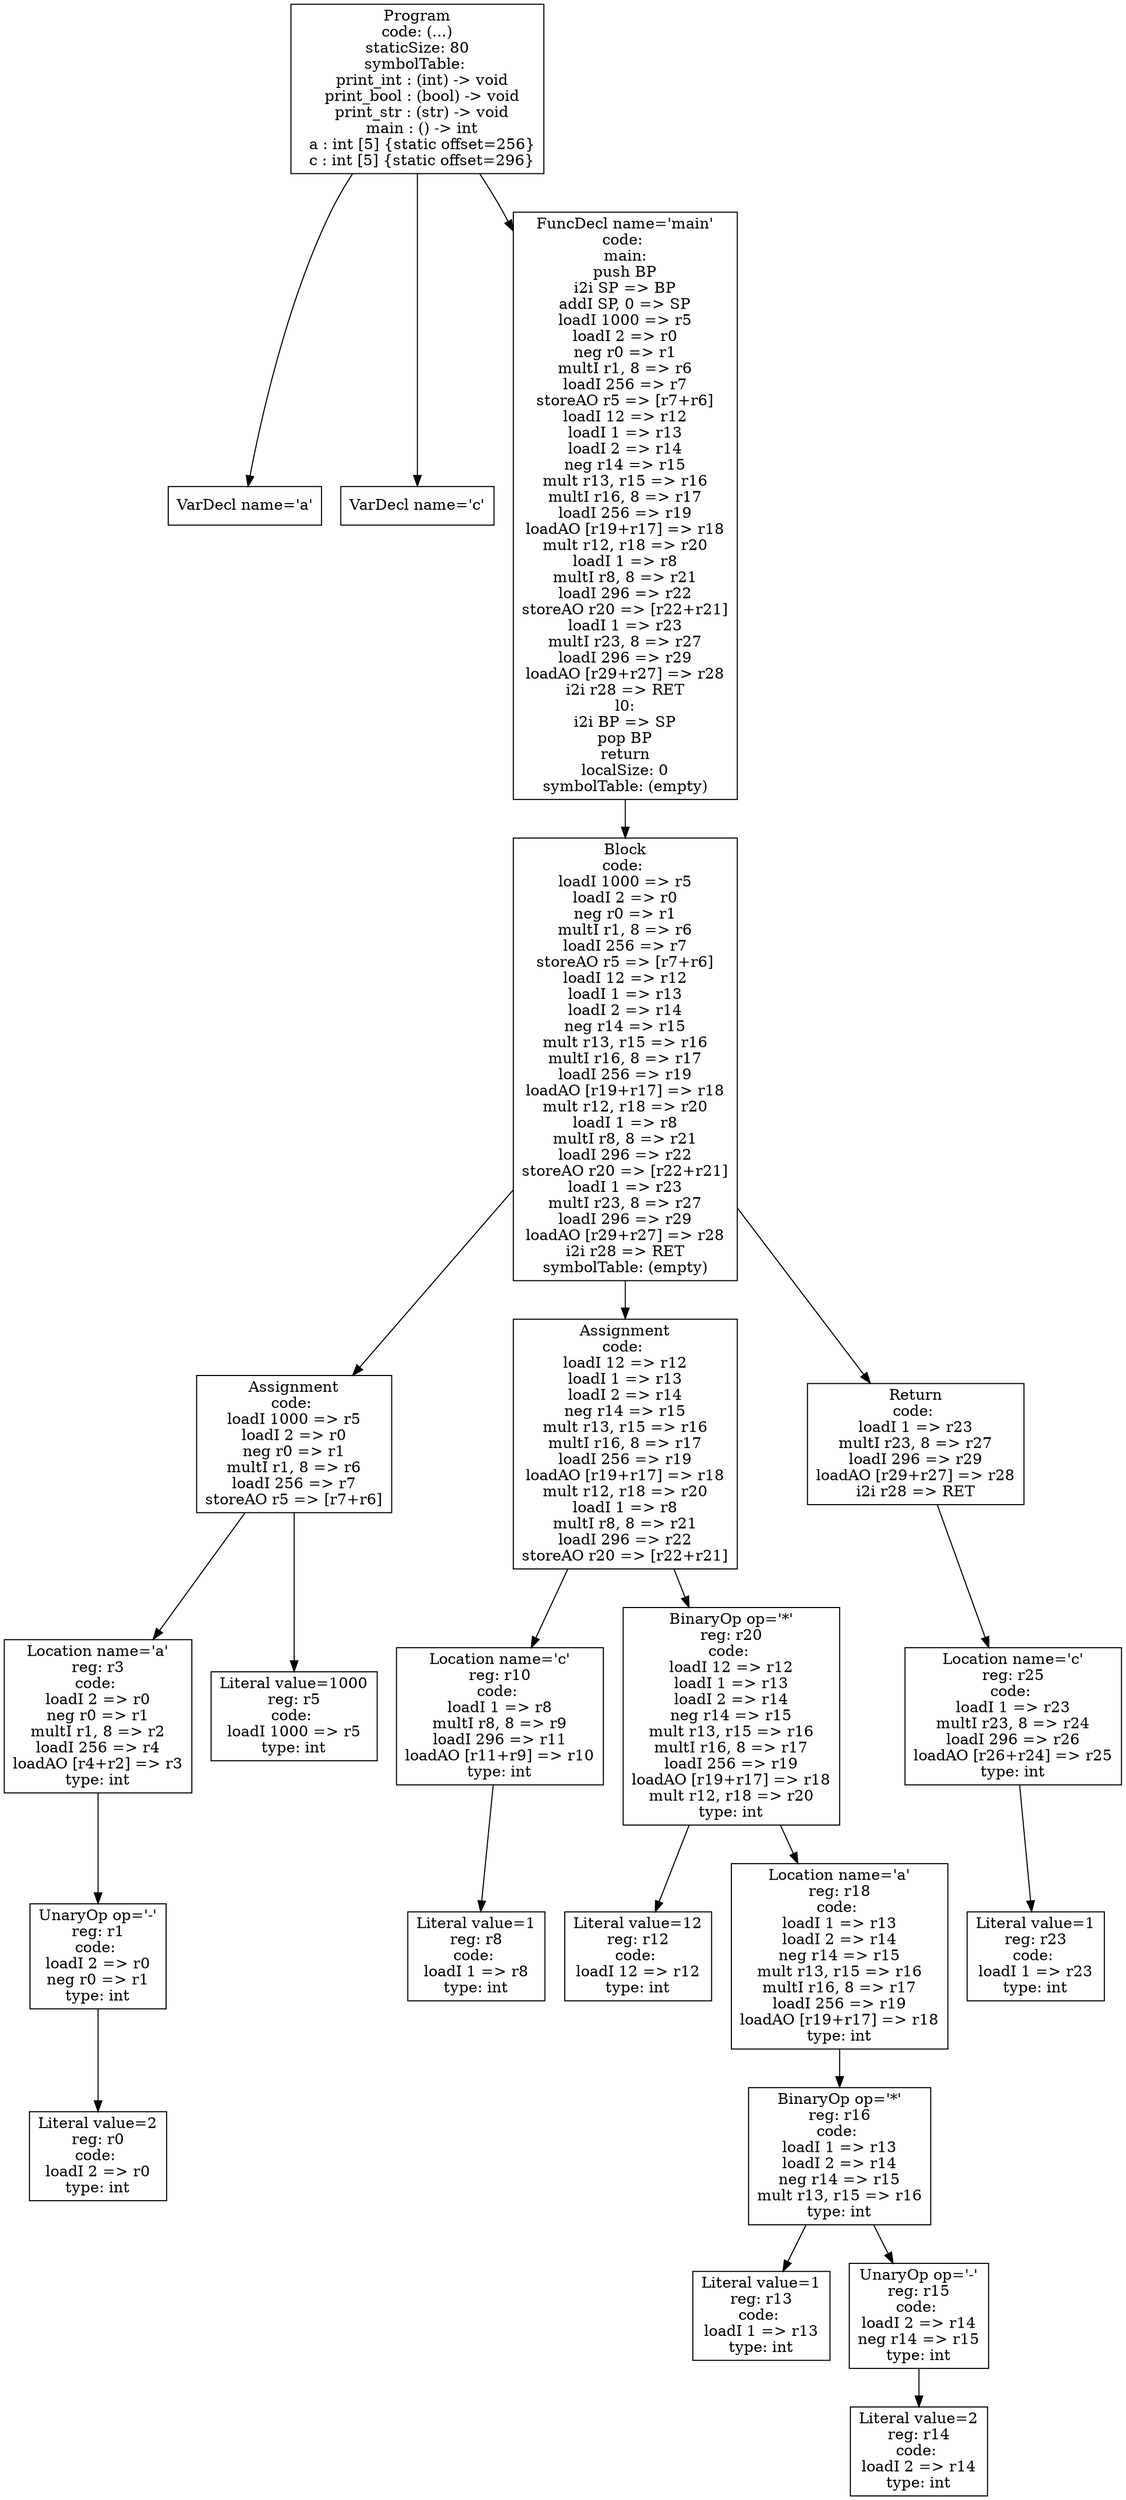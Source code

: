digraph AST {
1 [shape=box, label="VarDecl name='a'"];
2 [shape=box, label="VarDecl name='c'"];
8 [shape=box, label="Literal value=2\nreg: r0\ncode: \nloadI 2 => r0\ntype: int"];
7 [shape=box, label="UnaryOp op='-'\nreg: r1\ncode: \nloadI 2 => r0\nneg r0 => r1\ntype: int"];
7 -> 8;
6 [shape=box, label="Location name='a'\nreg: r3\ncode: \nloadI 2 => r0\nneg r0 => r1\nmultI r1, 8 => r2\nloadI 256 => r4\nloadAO [r4+r2] => r3\ntype: int"];
6 -> 7;
9 [shape=box, label="Literal value=1000\nreg: r5\ncode: \nloadI 1000 => r5\ntype: int"];
5 [shape=box, label="Assignment\ncode: \nloadI 1000 => r5\nloadI 2 => r0\nneg r0 => r1\nmultI r1, 8 => r6\nloadI 256 => r7\nstoreAO r5 => [r7+r6]"];
5 -> 6;
5 -> 9;
12 [shape=box, label="Literal value=1\nreg: r8\ncode: \nloadI 1 => r8\ntype: int"];
11 [shape=box, label="Location name='c'\nreg: r10\ncode: \nloadI 1 => r8\nmultI r8, 8 => r9\nloadI 296 => r11\nloadAO [r11+r9] => r10\ntype: int"];
11 -> 12;
14 [shape=box, label="Literal value=12\nreg: r12\ncode: \nloadI 12 => r12\ntype: int"];
17 [shape=box, label="Literal value=1\nreg: r13\ncode: \nloadI 1 => r13\ntype: int"];
19 [shape=box, label="Literal value=2\nreg: r14\ncode: \nloadI 2 => r14\ntype: int"];
18 [shape=box, label="UnaryOp op='-'\nreg: r15\ncode: \nloadI 2 => r14\nneg r14 => r15\ntype: int"];
18 -> 19;
16 [shape=box, label="BinaryOp op='*'\nreg: r16\ncode: \nloadI 1 => r13\nloadI 2 => r14\nneg r14 => r15\nmult r13, r15 => r16\ntype: int"];
16 -> 17;
16 -> 18;
15 [shape=box, label="Location name='a'\nreg: r18\ncode: \nloadI 1 => r13\nloadI 2 => r14\nneg r14 => r15\nmult r13, r15 => r16\nmultI r16, 8 => r17\nloadI 256 => r19\nloadAO [r19+r17] => r18\ntype: int"];
15 -> 16;
13 [shape=box, label="BinaryOp op='*'\nreg: r20\ncode: \nloadI 12 => r12\nloadI 1 => r13\nloadI 2 => r14\nneg r14 => r15\nmult r13, r15 => r16\nmultI r16, 8 => r17\nloadI 256 => r19\nloadAO [r19+r17] => r18\nmult r12, r18 => r20\ntype: int"];
13 -> 14;
13 -> 15;
10 [shape=box, label="Assignment\ncode: \nloadI 12 => r12\nloadI 1 => r13\nloadI 2 => r14\nneg r14 => r15\nmult r13, r15 => r16\nmultI r16, 8 => r17\nloadI 256 => r19\nloadAO [r19+r17] => r18\nmult r12, r18 => r20\nloadI 1 => r8\nmultI r8, 8 => r21\nloadI 296 => r22\nstoreAO r20 => [r22+r21]"];
10 -> 11;
10 -> 13;
22 [shape=box, label="Literal value=1\nreg: r23\ncode: \nloadI 1 => r23\ntype: int"];
21 [shape=box, label="Location name='c'\nreg: r25\ncode: \nloadI 1 => r23\nmultI r23, 8 => r24\nloadI 296 => r26\nloadAO [r26+r24] => r25\ntype: int"];
21 -> 22;
20 [shape=box, label="Return\ncode: \nloadI 1 => r23\nmultI r23, 8 => r27\nloadI 296 => r29\nloadAO [r29+r27] => r28\ni2i r28 => RET"];
20 -> 21;
4 [shape=box, label="Block\ncode: \nloadI 1000 => r5\nloadI 2 => r0\nneg r0 => r1\nmultI r1, 8 => r6\nloadI 256 => r7\nstoreAO r5 => [r7+r6]\nloadI 12 => r12\nloadI 1 => r13\nloadI 2 => r14\nneg r14 => r15\nmult r13, r15 => r16\nmultI r16, 8 => r17\nloadI 256 => r19\nloadAO [r19+r17] => r18\nmult r12, r18 => r20\nloadI 1 => r8\nmultI r8, 8 => r21\nloadI 296 => r22\nstoreAO r20 => [r22+r21]\nloadI 1 => r23\nmultI r23, 8 => r27\nloadI 296 => r29\nloadAO [r29+r27] => r28\ni2i r28 => RET\nsymbolTable: (empty)"];
4 -> 5;
4 -> 10;
4 -> 20;
3 [shape=box, label="FuncDecl name='main'\ncode: \nmain:\npush BP\ni2i SP => BP\naddI SP, 0 => SP\nloadI 1000 => r5\nloadI 2 => r0\nneg r0 => r1\nmultI r1, 8 => r6\nloadI 256 => r7\nstoreAO r5 => [r7+r6]\nloadI 12 => r12\nloadI 1 => r13\nloadI 2 => r14\nneg r14 => r15\nmult r13, r15 => r16\nmultI r16, 8 => r17\nloadI 256 => r19\nloadAO [r19+r17] => r18\nmult r12, r18 => r20\nloadI 1 => r8\nmultI r8, 8 => r21\nloadI 296 => r22\nstoreAO r20 => [r22+r21]\nloadI 1 => r23\nmultI r23, 8 => r27\nloadI 296 => r29\nloadAO [r29+r27] => r28\ni2i r28 => RET\nl0:\ni2i BP => SP\npop BP\nreturn\nlocalSize: 0\nsymbolTable: (empty)"];
3 -> 4;
0 [shape=box, label="Program\ncode: (...)\nstaticSize: 80\nsymbolTable: \n  print_int : (int) -> void\n  print_bool : (bool) -> void\n  print_str : (str) -> void\n  main : () -> int\n  a : int [5] {static offset=256}\n  c : int [5] {static offset=296}"];
0 -> 1;
0 -> 2;
0 -> 3;
}
